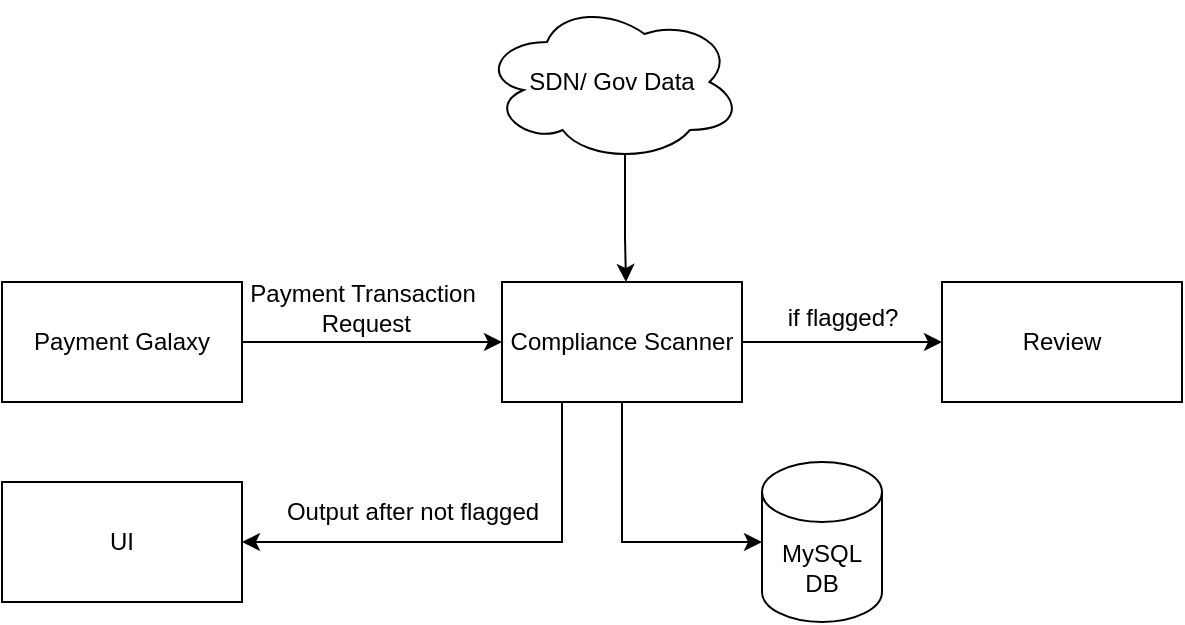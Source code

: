 <mxfile version="26.0.11">
  <diagram name="Page-1" id="j8d1dGkbyTNjyM_4-g2h">
    <mxGraphModel dx="1290" dy="653" grid="1" gridSize="10" guides="1" tooltips="1" connect="1" arrows="1" fold="1" page="1" pageScale="1" pageWidth="850" pageHeight="1100" math="0" shadow="0">
      <root>
        <mxCell id="0" />
        <mxCell id="1" parent="0" />
        <mxCell id="wzam9ScB9WNOYTemioa7-1" value="SDN/ Gov Data" style="ellipse;shape=cloud;whiteSpace=wrap;html=1;" vertex="1" parent="1">
          <mxGeometry x="360" y="40" width="130" height="80" as="geometry" />
        </mxCell>
        <mxCell id="wzam9ScB9WNOYTemioa7-5" style="edgeStyle=orthogonalEdgeStyle;rounded=0;orthogonalLoop=1;jettySize=auto;html=1;exitX=1;exitY=0.5;exitDx=0;exitDy=0;" edge="1" parent="1" source="wzam9ScB9WNOYTemioa7-2" target="wzam9ScB9WNOYTemioa7-3">
          <mxGeometry relative="1" as="geometry" />
        </mxCell>
        <mxCell id="wzam9ScB9WNOYTemioa7-2" value="Payment Galaxy" style="rounded=0;whiteSpace=wrap;html=1;" vertex="1" parent="1">
          <mxGeometry x="120" y="180" width="120" height="60" as="geometry" />
        </mxCell>
        <mxCell id="wzam9ScB9WNOYTemioa7-8" style="edgeStyle=orthogonalEdgeStyle;rounded=0;orthogonalLoop=1;jettySize=auto;html=1;entryX=0;entryY=0.5;entryDx=0;entryDy=0;" edge="1" parent="1" source="wzam9ScB9WNOYTemioa7-3" target="wzam9ScB9WNOYTemioa7-4">
          <mxGeometry relative="1" as="geometry" />
        </mxCell>
        <mxCell id="wzam9ScB9WNOYTemioa7-14" style="edgeStyle=orthogonalEdgeStyle;rounded=0;orthogonalLoop=1;jettySize=auto;html=1;exitX=0.25;exitY=1;exitDx=0;exitDy=0;entryX=1;entryY=0.5;entryDx=0;entryDy=0;" edge="1" parent="1" source="wzam9ScB9WNOYTemioa7-3" target="wzam9ScB9WNOYTemioa7-13">
          <mxGeometry relative="1" as="geometry" />
        </mxCell>
        <mxCell id="wzam9ScB9WNOYTemioa7-3" value="Compliance Scanner" style="rounded=0;whiteSpace=wrap;html=1;" vertex="1" parent="1">
          <mxGeometry x="370" y="180" width="120" height="60" as="geometry" />
        </mxCell>
        <mxCell id="wzam9ScB9WNOYTemioa7-4" value="Review" style="rounded=0;whiteSpace=wrap;html=1;" vertex="1" parent="1">
          <mxGeometry x="590" y="180" width="120" height="60" as="geometry" />
        </mxCell>
        <mxCell id="wzam9ScB9WNOYTemioa7-6" value="Payment Transaction&lt;div&gt;&amp;nbsp;Request&lt;/div&gt;" style="text;html=1;align=center;verticalAlign=middle;resizable=0;points=[];autosize=1;strokeColor=none;fillColor=none;" vertex="1" parent="1">
          <mxGeometry x="230" y="173" width="140" height="40" as="geometry" />
        </mxCell>
        <mxCell id="wzam9ScB9WNOYTemioa7-9" value="if flagged?" style="text;html=1;align=center;verticalAlign=middle;resizable=0;points=[];autosize=1;strokeColor=none;fillColor=none;" vertex="1" parent="1">
          <mxGeometry x="500" y="183" width="80" height="30" as="geometry" />
        </mxCell>
        <mxCell id="wzam9ScB9WNOYTemioa7-10" value="MySQL DB" style="shape=cylinder3;whiteSpace=wrap;html=1;boundedLbl=1;backgroundOutline=1;size=15;" vertex="1" parent="1">
          <mxGeometry x="500" y="270" width="60" height="80" as="geometry" />
        </mxCell>
        <mxCell id="wzam9ScB9WNOYTemioa7-11" style="edgeStyle=orthogonalEdgeStyle;rounded=0;orthogonalLoop=1;jettySize=auto;html=1;exitX=0.5;exitY=1;exitDx=0;exitDy=0;entryX=0;entryY=0.5;entryDx=0;entryDy=0;entryPerimeter=0;" edge="1" parent="1" source="wzam9ScB9WNOYTemioa7-3" target="wzam9ScB9WNOYTemioa7-10">
          <mxGeometry relative="1" as="geometry" />
        </mxCell>
        <mxCell id="wzam9ScB9WNOYTemioa7-12" style="edgeStyle=orthogonalEdgeStyle;rounded=0;orthogonalLoop=1;jettySize=auto;html=1;exitX=0.55;exitY=0.95;exitDx=0;exitDy=0;exitPerimeter=0;" edge="1" parent="1" source="wzam9ScB9WNOYTemioa7-1">
          <mxGeometry relative="1" as="geometry">
            <mxPoint x="432" y="180" as="targetPoint" />
            <Array as="points">
              <mxPoint x="432" y="158" />
            </Array>
          </mxGeometry>
        </mxCell>
        <mxCell id="wzam9ScB9WNOYTemioa7-13" value="UI" style="rounded=0;whiteSpace=wrap;html=1;" vertex="1" parent="1">
          <mxGeometry x="120" y="280" width="120" height="60" as="geometry" />
        </mxCell>
        <mxCell id="wzam9ScB9WNOYTemioa7-15" value="Output after not flagged" style="text;html=1;align=center;verticalAlign=middle;resizable=0;points=[];autosize=1;strokeColor=none;fillColor=none;" vertex="1" parent="1">
          <mxGeometry x="250" y="280" width="150" height="30" as="geometry" />
        </mxCell>
      </root>
    </mxGraphModel>
  </diagram>
</mxfile>
